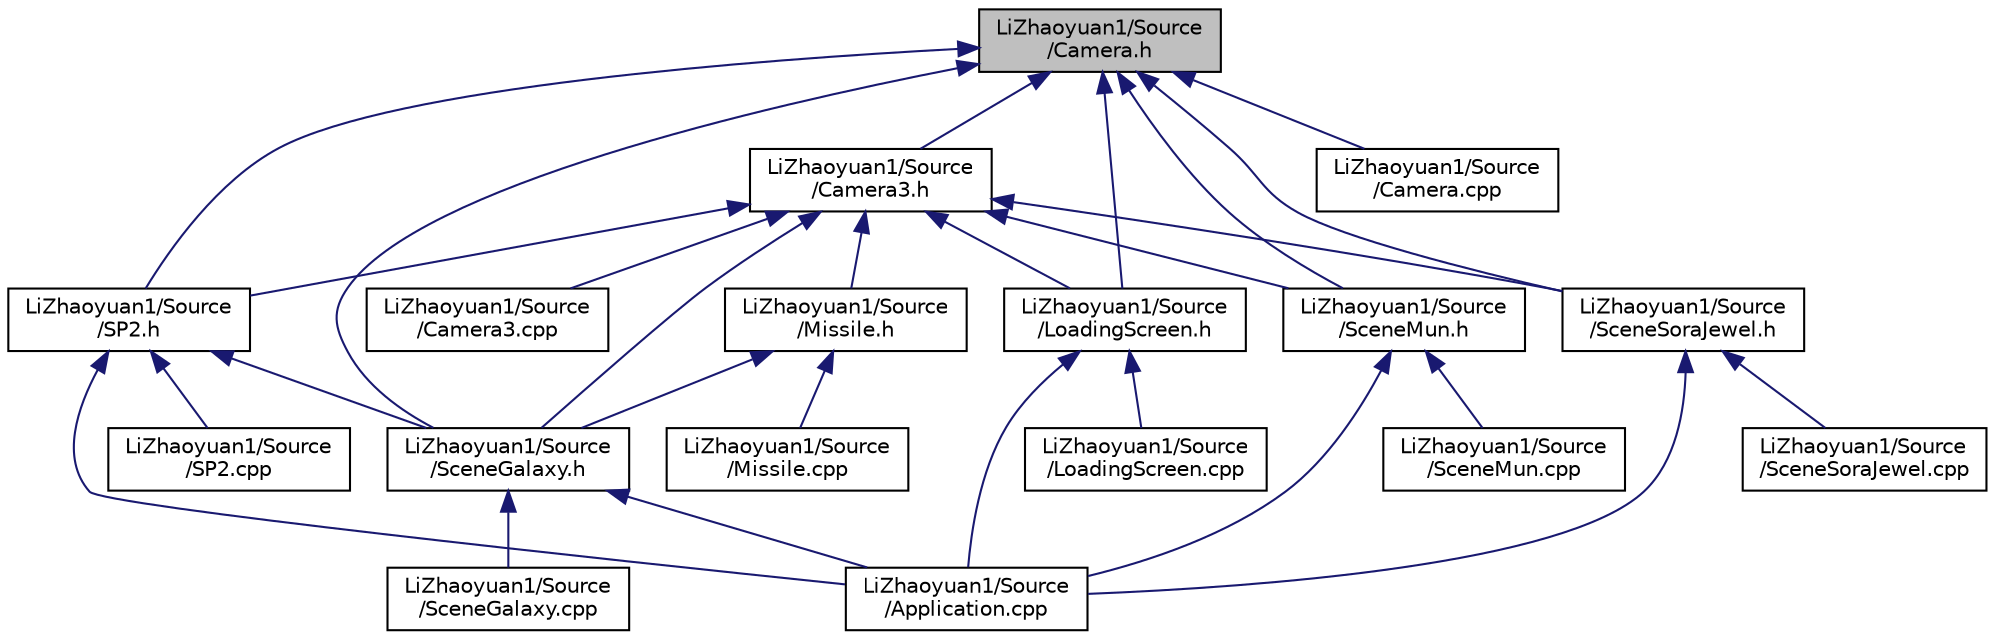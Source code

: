 digraph "LiZhaoyuan1/Source/Camera.h"
{
  bgcolor="transparent";
  edge [fontname="Helvetica",fontsize="10",labelfontname="Helvetica",labelfontsize="10"];
  node [fontname="Helvetica",fontsize="10",shape=record];
  Node1 [label="LiZhaoyuan1/Source\l/Camera.h",height=0.2,width=0.4,color="black", fillcolor="grey75", style="filled", fontcolor="black"];
  Node1 -> Node2 [dir="back",color="midnightblue",fontsize="10",style="solid",fontname="Helvetica"];
  Node2 [label="LiZhaoyuan1/Source\l/SP2.h",height=0.2,width=0.4,color="black",URL="$SP2_8h.html",tooltip="class for the Main Menu "];
  Node2 -> Node3 [dir="back",color="midnightblue",fontsize="10",style="solid",fontname="Helvetica"];
  Node3 [label="LiZhaoyuan1/Source\l/Application.cpp",height=0.2,width=0.4,color="black",URL="$Application_8cpp.html"];
  Node2 -> Node4 [dir="back",color="midnightblue",fontsize="10",style="solid",fontname="Helvetica"];
  Node4 [label="LiZhaoyuan1/Source\l/SceneGalaxy.h",height=0.2,width=0.4,color="black",URL="$SceneGalaxy_8h.html",tooltip="class for the scene at Galaxy "];
  Node4 -> Node3 [dir="back",color="midnightblue",fontsize="10",style="solid",fontname="Helvetica"];
  Node4 -> Node5 [dir="back",color="midnightblue",fontsize="10",style="solid",fontname="Helvetica"];
  Node5 [label="LiZhaoyuan1/Source\l/SceneGalaxy.cpp",height=0.2,width=0.4,color="black",URL="$SceneGalaxy_8cpp.html",tooltip="SceneGalaxy cpp file, everything needed inside the scene, found here. "];
  Node2 -> Node6 [dir="back",color="midnightblue",fontsize="10",style="solid",fontname="Helvetica"];
  Node6 [label="LiZhaoyuan1/Source\l/SP2.cpp",height=0.2,width=0.4,color="black",URL="$SP2_8cpp.html",tooltip="class for the Main Menu "];
  Node1 -> Node7 [dir="back",color="midnightblue",fontsize="10",style="solid",fontname="Helvetica"];
  Node7 [label="LiZhaoyuan1/Source\l/Camera3.h",height=0.2,width=0.4,color="black",URL="$Camera3_8h.html",tooltip="class for the camera used in the various scenes "];
  Node7 -> Node2 [dir="back",color="midnightblue",fontsize="10",style="solid",fontname="Helvetica"];
  Node7 -> Node8 [dir="back",color="midnightblue",fontsize="10",style="solid",fontname="Helvetica"];
  Node8 [label="LiZhaoyuan1/Source\l/LoadingScreen.h",height=0.2,width=0.4,color="black",URL="$LoadingScreen_8h.html",tooltip="Class of the Gamestates of the game. "];
  Node8 -> Node3 [dir="back",color="midnightblue",fontsize="10",style="solid",fontname="Helvetica"];
  Node8 -> Node9 [dir="back",color="midnightblue",fontsize="10",style="solid",fontname="Helvetica"];
  Node9 [label="LiZhaoyuan1/Source\l/LoadingScreen.cpp",height=0.2,width=0.4,color="black",URL="$LoadingScreen_8cpp.html",tooltip="class for the scene while Loading "];
  Node7 -> Node10 [dir="back",color="midnightblue",fontsize="10",style="solid",fontname="Helvetica"];
  Node10 [label="LiZhaoyuan1/Source\l/SceneMun.h",height=0.2,width=0.4,color="black",URL="$SceneMun_8h.html",tooltip="class for the scene at Mun "];
  Node10 -> Node3 [dir="back",color="midnightblue",fontsize="10",style="solid",fontname="Helvetica"];
  Node10 -> Node11 [dir="back",color="midnightblue",fontsize="10",style="solid",fontname="Helvetica"];
  Node11 [label="LiZhaoyuan1/Source\l/SceneMun.cpp",height=0.2,width=0.4,color="black",URL="$SceneMun_8cpp.html"];
  Node7 -> Node4 [dir="back",color="midnightblue",fontsize="10",style="solid",fontname="Helvetica"];
  Node7 -> Node12 [dir="back",color="midnightblue",fontsize="10",style="solid",fontname="Helvetica"];
  Node12 [label="LiZhaoyuan1/Source\l/Missile.h",height=0.2,width=0.4,color="black",URL="$Missile_8h.html",tooltip="class for the shooting of missile "];
  Node12 -> Node4 [dir="back",color="midnightblue",fontsize="10",style="solid",fontname="Helvetica"];
  Node12 -> Node13 [dir="back",color="midnightblue",fontsize="10",style="solid",fontname="Helvetica"];
  Node13 [label="LiZhaoyuan1/Source\l/Missile.cpp",height=0.2,width=0.4,color="black",URL="$Missile_8cpp.html",tooltip="SceneGalaxy cpp file, everything needed inside the scene, found here. "];
  Node7 -> Node14 [dir="back",color="midnightblue",fontsize="10",style="solid",fontname="Helvetica"];
  Node14 [label="LiZhaoyuan1/Source\l/SceneSoraJewel.h",height=0.2,width=0.4,color="black",URL="$SceneSoraJewel_8h.html",tooltip="class for the scene at SoraJewel "];
  Node14 -> Node3 [dir="back",color="midnightblue",fontsize="10",style="solid",fontname="Helvetica"];
  Node14 -> Node15 [dir="back",color="midnightblue",fontsize="10",style="solid",fontname="Helvetica"];
  Node15 [label="LiZhaoyuan1/Source\l/SceneSoraJewel.cpp",height=0.2,width=0.4,color="black",URL="$SceneSoraJewel_8cpp.html"];
  Node7 -> Node16 [dir="back",color="midnightblue",fontsize="10",style="solid",fontname="Helvetica"];
  Node16 [label="LiZhaoyuan1/Source\l/Camera3.cpp",height=0.2,width=0.4,color="black",URL="$Camera3_8cpp.html",tooltip="Camera. "];
  Node1 -> Node8 [dir="back",color="midnightblue",fontsize="10",style="solid",fontname="Helvetica"];
  Node1 -> Node10 [dir="back",color="midnightblue",fontsize="10",style="solid",fontname="Helvetica"];
  Node1 -> Node4 [dir="back",color="midnightblue",fontsize="10",style="solid",fontname="Helvetica"];
  Node1 -> Node14 [dir="back",color="midnightblue",fontsize="10",style="solid",fontname="Helvetica"];
  Node1 -> Node17 [dir="back",color="midnightblue",fontsize="10",style="solid",fontname="Helvetica"];
  Node17 [label="LiZhaoyuan1/Source\l/Camera.cpp",height=0.2,width=0.4,color="black",URL="$Camera_8cpp.html"];
}
